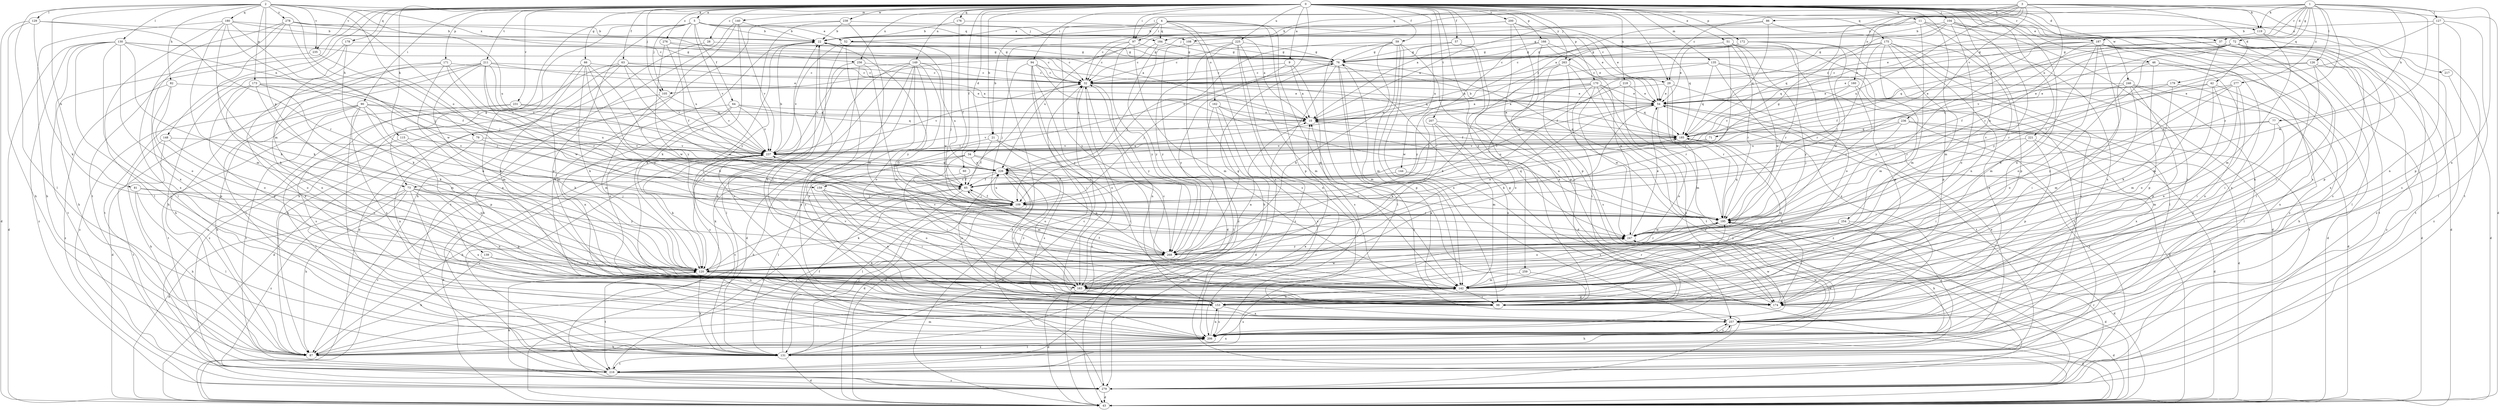 strict digraph  {
0;
1;
2;
3;
4;
5;
9;
10;
11;
21;
22;
28;
29;
32;
34;
37;
42;
43;
46;
51;
52;
54;
57;
59;
60;
63;
64;
65;
66;
71;
72;
73;
76;
77;
79;
81;
82;
86;
87;
90;
94;
97;
98;
104;
105;
108;
109;
115;
119;
120;
126;
127;
129;
130;
131;
135;
139;
140;
142;
144;
148;
149;
153;
159;
160;
162;
163;
166;
170;
171;
172;
173;
174;
175;
176;
178;
179;
180;
184;
185;
187;
195;
200;
206;
207;
211;
216;
217;
218;
221;
225;
226;
231;
235;
236;
237;
238;
246;
247;
254;
256;
257;
259;
263;
268;
276;
277;
278;
279;
0 -> 5  [label=a];
0 -> 9  [label=a];
0 -> 10  [label=a];
0 -> 11  [label=b];
0 -> 21  [label=b];
0 -> 28  [label=c];
0 -> 29  [label=c];
0 -> 34  [label=d];
0 -> 37  [label=d];
0 -> 46  [label=e];
0 -> 51  [label=e];
0 -> 57  [label=f];
0 -> 59  [label=f];
0 -> 60  [label=f];
0 -> 63  [label=f];
0 -> 66  [label=g];
0 -> 90  [label=i];
0 -> 94  [label=i];
0 -> 97  [label=i];
0 -> 104  [label=j];
0 -> 105  [label=j];
0 -> 115  [label=k];
0 -> 135  [label=m];
0 -> 139  [label=m];
0 -> 140  [label=m];
0 -> 142  [label=m];
0 -> 144  [label=n];
0 -> 148  [label=n];
0 -> 149  [label=n];
0 -> 153  [label=n];
0 -> 159  [label=o];
0 -> 166  [label=p];
0 -> 170  [label=p];
0 -> 171  [label=p];
0 -> 172  [label=p];
0 -> 175  [label=q];
0 -> 176  [label=q];
0 -> 178  [label=q];
0 -> 187  [label=r];
0 -> 200  [label=s];
0 -> 206  [label=s];
0 -> 207  [label=t];
0 -> 211  [label=t];
0 -> 216  [label=t];
0 -> 217  [label=u];
0 -> 218  [label=u];
0 -> 221  [label=u];
0 -> 225  [label=u];
0 -> 231  [label=v];
0 -> 235  [label=v];
0 -> 238  [label=w];
0 -> 246  [label=w];
0 -> 254  [label=x];
0 -> 256  [label=x];
0 -> 259  [label=y];
0 -> 263  [label=y];
0 -> 276  [label=z];
1 -> 37  [label=d];
1 -> 71  [label=g];
1 -> 72  [label=g];
1 -> 77  [label=h];
1 -> 97  [label=i];
1 -> 119  [label=k];
1 -> 126  [label=l];
1 -> 127  [label=l];
1 -> 153  [label=n];
1 -> 179  [label=q];
1 -> 187  [label=r];
1 -> 195  [label=r];
1 -> 247  [label=w];
1 -> 263  [label=y];
1 -> 277  [label=z];
2 -> 73  [label=g];
2 -> 79  [label=h];
2 -> 81  [label=h];
2 -> 82  [label=h];
2 -> 119  [label=k];
2 -> 129  [label=l];
2 -> 130  [label=l];
2 -> 131  [label=l];
2 -> 159  [label=o];
2 -> 173  [label=p];
2 -> 180  [label=q];
2 -> 226  [label=u];
2 -> 235  [label=v];
2 -> 256  [label=x];
2 -> 278  [label=z];
3 -> 10  [label=a];
3 -> 29  [label=c];
3 -> 42  [label=d];
3 -> 43  [label=d];
3 -> 73  [label=g];
3 -> 86  [label=h];
3 -> 105  [label=j];
3 -> 119  [label=k];
3 -> 160  [label=o];
3 -> 184  [label=q];
3 -> 195  [label=r];
3 -> 216  [label=t];
3 -> 226  [label=u];
3 -> 236  [label=v];
4 -> 21  [label=b];
4 -> 29  [label=c];
4 -> 32  [label=c];
4 -> 52  [label=e];
4 -> 97  [label=i];
4 -> 142  [label=m];
4 -> 162  [label=o];
4 -> 174  [label=p];
4 -> 184  [label=q];
4 -> 206  [label=s];
4 -> 268  [label=y];
5 -> 22  [label=b];
5 -> 52  [label=e];
5 -> 64  [label=f];
5 -> 73  [label=g];
5 -> 87  [label=h];
5 -> 105  [label=j];
5 -> 108  [label=j];
5 -> 174  [label=p];
5 -> 184  [label=q];
5 -> 226  [label=u];
5 -> 237  [label=v];
9 -> 10  [label=a];
9 -> 32  [label=c];
9 -> 206  [label=s];
9 -> 268  [label=y];
10 -> 185  [label=q];
10 -> 237  [label=v];
11 -> 108  [label=j];
11 -> 142  [label=m];
11 -> 174  [label=p];
11 -> 195  [label=r];
11 -> 257  [label=x];
11 -> 279  [label=z];
21 -> 65  [label=f];
21 -> 98  [label=i];
21 -> 206  [label=s];
21 -> 237  [label=v];
22 -> 76  [label=g];
22 -> 98  [label=i];
22 -> 120  [label=k];
22 -> 247  [label=w];
22 -> 268  [label=y];
28 -> 43  [label=d];
28 -> 76  [label=g];
29 -> 10  [label=a];
29 -> 54  [label=e];
29 -> 142  [label=m];
29 -> 195  [label=r];
29 -> 216  [label=t];
32 -> 54  [label=e];
32 -> 153  [label=n];
32 -> 163  [label=o];
32 -> 237  [label=v];
32 -> 268  [label=y];
34 -> 43  [label=d];
34 -> 87  [label=h];
34 -> 98  [label=i];
34 -> 131  [label=l];
34 -> 163  [label=o];
34 -> 226  [label=u];
37 -> 43  [label=d];
37 -> 76  [label=g];
37 -> 109  [label=j];
37 -> 142  [label=m];
37 -> 174  [label=p];
37 -> 185  [label=q];
37 -> 216  [label=t];
37 -> 257  [label=x];
42 -> 54  [label=e];
42 -> 87  [label=h];
42 -> 142  [label=m];
42 -> 153  [label=n];
42 -> 195  [label=r];
43 -> 32  [label=c];
43 -> 237  [label=v];
46 -> 32  [label=c];
46 -> 43  [label=d];
46 -> 98  [label=i];
46 -> 174  [label=p];
46 -> 257  [label=x];
51 -> 32  [label=c];
51 -> 76  [label=g];
51 -> 109  [label=j];
51 -> 163  [label=o];
51 -> 174  [label=p];
51 -> 195  [label=r];
51 -> 247  [label=w];
51 -> 268  [label=y];
52 -> 76  [label=g];
52 -> 98  [label=i];
52 -> 109  [label=j];
52 -> 206  [label=s];
52 -> 237  [label=v];
54 -> 10  [label=a];
54 -> 43  [label=d];
54 -> 65  [label=f];
54 -> 120  [label=k];
54 -> 163  [label=o];
54 -> 279  [label=z];
57 -> 32  [label=c];
57 -> 76  [label=g];
57 -> 98  [label=i];
57 -> 174  [label=p];
59 -> 43  [label=d];
59 -> 76  [label=g];
59 -> 98  [label=i];
59 -> 109  [label=j];
59 -> 120  [label=k];
59 -> 131  [label=l];
59 -> 142  [label=m];
59 -> 257  [label=x];
60 -> 65  [label=f];
60 -> 142  [label=m];
63 -> 10  [label=a];
63 -> 32  [label=c];
63 -> 87  [label=h];
63 -> 142  [label=m];
63 -> 237  [label=v];
63 -> 247  [label=w];
63 -> 279  [label=z];
64 -> 10  [label=a];
64 -> 43  [label=d];
64 -> 153  [label=n];
64 -> 163  [label=o];
64 -> 185  [label=q];
64 -> 237  [label=v];
65 -> 109  [label=j];
65 -> 131  [label=l];
66 -> 32  [label=c];
66 -> 65  [label=f];
66 -> 120  [label=k];
66 -> 142  [label=m];
66 -> 153  [label=n];
66 -> 247  [label=w];
66 -> 268  [label=y];
71 -> 226  [label=u];
71 -> 237  [label=v];
72 -> 65  [label=f];
72 -> 76  [label=g];
72 -> 98  [label=i];
72 -> 153  [label=n];
72 -> 185  [label=q];
72 -> 195  [label=r];
72 -> 237  [label=v];
72 -> 279  [label=z];
73 -> 43  [label=d];
73 -> 87  [label=h];
73 -> 109  [label=j];
73 -> 153  [label=n];
73 -> 174  [label=p];
73 -> 206  [label=s];
73 -> 257  [label=x];
73 -> 279  [label=z];
76 -> 32  [label=c];
76 -> 109  [label=j];
76 -> 142  [label=m];
76 -> 163  [label=o];
76 -> 174  [label=p];
76 -> 195  [label=r];
76 -> 279  [label=z];
77 -> 142  [label=m];
77 -> 153  [label=n];
77 -> 185  [label=q];
77 -> 237  [label=v];
79 -> 153  [label=n];
79 -> 195  [label=r];
79 -> 237  [label=v];
81 -> 87  [label=h];
81 -> 109  [label=j];
81 -> 131  [label=l];
81 -> 268  [label=y];
82 -> 54  [label=e];
82 -> 163  [label=o];
82 -> 174  [label=p];
82 -> 279  [label=z];
86 -> 10  [label=a];
86 -> 22  [label=b];
86 -> 185  [label=q];
86 -> 268  [label=y];
87 -> 109  [label=j];
87 -> 142  [label=m];
87 -> 257  [label=x];
90 -> 10  [label=a];
90 -> 43  [label=d];
90 -> 87  [label=h];
90 -> 120  [label=k];
90 -> 131  [label=l];
90 -> 174  [label=p];
90 -> 216  [label=t];
90 -> 226  [label=u];
90 -> 257  [label=x];
94 -> 32  [label=c];
94 -> 98  [label=i];
94 -> 109  [label=j];
94 -> 163  [label=o];
94 -> 185  [label=q];
94 -> 247  [label=w];
94 -> 268  [label=y];
97 -> 32  [label=c];
97 -> 43  [label=d];
97 -> 76  [label=g];
97 -> 142  [label=m];
97 -> 268  [label=y];
98 -> 22  [label=b];
98 -> 32  [label=c];
98 -> 206  [label=s];
104 -> 22  [label=b];
104 -> 76  [label=g];
104 -> 131  [label=l];
104 -> 153  [label=n];
104 -> 163  [label=o];
104 -> 185  [label=q];
104 -> 257  [label=x];
104 -> 279  [label=z];
105 -> 142  [label=m];
105 -> 237  [label=v];
105 -> 279  [label=z];
108 -> 43  [label=d];
108 -> 76  [label=g];
108 -> 279  [label=z];
109 -> 65  [label=f];
109 -> 120  [label=k];
109 -> 185  [label=q];
109 -> 195  [label=r];
109 -> 226  [label=u];
115 -> 131  [label=l];
115 -> 163  [label=o];
115 -> 237  [label=v];
119 -> 54  [label=e];
119 -> 142  [label=m];
119 -> 206  [label=s];
120 -> 32  [label=c];
120 -> 76  [label=g];
120 -> 142  [label=m];
120 -> 163  [label=o];
120 -> 174  [label=p];
120 -> 216  [label=t];
126 -> 32  [label=c];
126 -> 43  [label=d];
126 -> 54  [label=e];
126 -> 98  [label=i];
126 -> 279  [label=z];
127 -> 22  [label=b];
127 -> 131  [label=l];
127 -> 153  [label=n];
127 -> 174  [label=p];
127 -> 195  [label=r];
129 -> 22  [label=b];
129 -> 43  [label=d];
129 -> 87  [label=h];
129 -> 120  [label=k];
129 -> 195  [label=r];
130 -> 32  [label=c];
130 -> 43  [label=d];
130 -> 65  [label=f];
130 -> 76  [label=g];
130 -> 120  [label=k];
130 -> 163  [label=o];
130 -> 206  [label=s];
130 -> 216  [label=t];
130 -> 257  [label=x];
130 -> 279  [label=z];
131 -> 32  [label=c];
131 -> 43  [label=d];
131 -> 54  [label=e];
131 -> 65  [label=f];
131 -> 109  [label=j];
131 -> 120  [label=k];
131 -> 206  [label=s];
131 -> 216  [label=t];
131 -> 237  [label=v];
135 -> 10  [label=a];
135 -> 32  [label=c];
135 -> 131  [label=l];
135 -> 185  [label=q];
135 -> 216  [label=t];
135 -> 257  [label=x];
139 -> 87  [label=h];
139 -> 120  [label=k];
139 -> 153  [label=n];
140 -> 22  [label=b];
140 -> 120  [label=k];
140 -> 216  [label=t];
140 -> 237  [label=v];
140 -> 257  [label=x];
142 -> 65  [label=f];
142 -> 98  [label=i];
142 -> 153  [label=n];
142 -> 195  [label=r];
142 -> 237  [label=v];
144 -> 65  [label=f];
144 -> 206  [label=s];
148 -> 87  [label=h];
148 -> 163  [label=o];
148 -> 216  [label=t];
148 -> 237  [label=v];
149 -> 32  [label=c];
149 -> 43  [label=d];
149 -> 120  [label=k];
149 -> 131  [label=l];
149 -> 163  [label=o];
149 -> 206  [label=s];
149 -> 226  [label=u];
149 -> 237  [label=v];
149 -> 257  [label=x];
149 -> 268  [label=y];
153 -> 185  [label=q];
153 -> 206  [label=s];
153 -> 226  [label=u];
153 -> 257  [label=x];
159 -> 98  [label=i];
159 -> 109  [label=j];
159 -> 153  [label=n];
159 -> 163  [label=o];
160 -> 54  [label=e];
160 -> 195  [label=r];
160 -> 216  [label=t];
160 -> 237  [label=v];
162 -> 10  [label=a];
162 -> 43  [label=d];
162 -> 131  [label=l];
162 -> 195  [label=r];
162 -> 206  [label=s];
163 -> 10  [label=a];
163 -> 43  [label=d];
163 -> 153  [label=n];
163 -> 174  [label=p];
163 -> 226  [label=u];
163 -> 247  [label=w];
166 -> 54  [label=e];
166 -> 76  [label=g];
166 -> 98  [label=i];
166 -> 247  [label=w];
166 -> 268  [label=y];
170 -> 10  [label=a];
170 -> 54  [label=e];
170 -> 98  [label=i];
170 -> 109  [label=j];
170 -> 163  [label=o];
170 -> 185  [label=q];
170 -> 195  [label=r];
170 -> 247  [label=w];
170 -> 279  [label=z];
171 -> 32  [label=c];
171 -> 65  [label=f];
171 -> 120  [label=k];
171 -> 153  [label=n];
171 -> 237  [label=v];
171 -> 257  [label=x];
172 -> 32  [label=c];
172 -> 54  [label=e];
172 -> 76  [label=g];
172 -> 195  [label=r];
172 -> 206  [label=s];
172 -> 226  [label=u];
172 -> 247  [label=w];
173 -> 54  [label=e];
173 -> 109  [label=j];
173 -> 120  [label=k];
173 -> 142  [label=m];
173 -> 163  [label=o];
173 -> 174  [label=p];
174 -> 10  [label=a];
174 -> 43  [label=d];
174 -> 76  [label=g];
174 -> 195  [label=r];
174 -> 247  [label=w];
175 -> 43  [label=d];
175 -> 65  [label=f];
175 -> 76  [label=g];
175 -> 131  [label=l];
175 -> 142  [label=m];
175 -> 174  [label=p];
175 -> 195  [label=r];
175 -> 257  [label=x];
176 -> 10  [label=a];
176 -> 22  [label=b];
176 -> 65  [label=f];
178 -> 76  [label=g];
178 -> 87  [label=h];
178 -> 120  [label=k];
178 -> 216  [label=t];
179 -> 54  [label=e];
179 -> 109  [label=j];
179 -> 120  [label=k];
179 -> 257  [label=x];
180 -> 22  [label=b];
180 -> 32  [label=c];
180 -> 87  [label=h];
180 -> 109  [label=j];
180 -> 120  [label=k];
180 -> 131  [label=l];
180 -> 142  [label=m];
180 -> 195  [label=r];
184 -> 32  [label=c];
184 -> 76  [label=g];
184 -> 268  [label=y];
185 -> 22  [label=b];
185 -> 142  [label=m];
185 -> 237  [label=v];
187 -> 54  [label=e];
187 -> 65  [label=f];
187 -> 76  [label=g];
187 -> 98  [label=i];
187 -> 131  [label=l];
187 -> 142  [label=m];
187 -> 163  [label=o];
187 -> 206  [label=s];
187 -> 216  [label=t];
187 -> 257  [label=x];
187 -> 268  [label=y];
195 -> 10  [label=a];
195 -> 87  [label=h];
195 -> 163  [label=o];
195 -> 185  [label=q];
195 -> 247  [label=w];
200 -> 22  [label=b];
200 -> 54  [label=e];
200 -> 174  [label=p];
200 -> 185  [label=q];
200 -> 226  [label=u];
200 -> 257  [label=x];
206 -> 22  [label=b];
206 -> 87  [label=h];
206 -> 131  [label=l];
206 -> 153  [label=n];
206 -> 247  [label=w];
206 -> 257  [label=x];
207 -> 120  [label=k];
207 -> 142  [label=m];
207 -> 153  [label=n];
207 -> 185  [label=q];
211 -> 32  [label=c];
211 -> 54  [label=e];
211 -> 87  [label=h];
211 -> 120  [label=k];
211 -> 131  [label=l];
211 -> 195  [label=r];
211 -> 237  [label=v];
211 -> 247  [label=w];
211 -> 279  [label=z];
216 -> 10  [label=a];
216 -> 22  [label=b];
216 -> 65  [label=f];
216 -> 279  [label=z];
217 -> 43  [label=d];
218 -> 54  [label=e];
218 -> 65  [label=f];
218 -> 206  [label=s];
221 -> 43  [label=d];
221 -> 98  [label=i];
221 -> 174  [label=p];
221 -> 237  [label=v];
225 -> 76  [label=g];
225 -> 87  [label=h];
225 -> 109  [label=j];
225 -> 142  [label=m];
225 -> 257  [label=x];
225 -> 268  [label=y];
225 -> 279  [label=z];
226 -> 43  [label=d];
226 -> 65  [label=f];
226 -> 98  [label=i];
226 -> 120  [label=k];
226 -> 195  [label=r];
231 -> 10  [label=a];
231 -> 206  [label=s];
231 -> 216  [label=t];
231 -> 237  [label=v];
235 -> 87  [label=h];
235 -> 109  [label=j];
236 -> 43  [label=d];
236 -> 109  [label=j];
236 -> 185  [label=q];
236 -> 226  [label=u];
236 -> 257  [label=x];
237 -> 22  [label=b];
237 -> 43  [label=d];
237 -> 87  [label=h];
237 -> 120  [label=k];
237 -> 185  [label=q];
237 -> 216  [label=t];
237 -> 226  [label=u];
238 -> 22  [label=b];
238 -> 54  [label=e];
238 -> 87  [label=h];
238 -> 142  [label=m];
238 -> 268  [label=y];
246 -> 43  [label=d];
246 -> 54  [label=e];
246 -> 131  [label=l];
246 -> 142  [label=m];
246 -> 163  [label=o];
246 -> 174  [label=p];
246 -> 185  [label=q];
247 -> 43  [label=d];
247 -> 54  [label=e];
247 -> 268  [label=y];
254 -> 43  [label=d];
254 -> 120  [label=k];
254 -> 206  [label=s];
254 -> 247  [label=w];
254 -> 268  [label=y];
256 -> 32  [label=c];
256 -> 142  [label=m];
256 -> 206  [label=s];
256 -> 279  [label=z];
257 -> 43  [label=d];
257 -> 87  [label=h];
257 -> 206  [label=s];
257 -> 247  [label=w];
259 -> 98  [label=i];
259 -> 142  [label=m];
263 -> 32  [label=c];
263 -> 120  [label=k];
263 -> 195  [label=r];
263 -> 206  [label=s];
263 -> 216  [label=t];
263 -> 279  [label=z];
268 -> 54  [label=e];
268 -> 120  [label=k];
268 -> 195  [label=r];
268 -> 226  [label=u];
268 -> 237  [label=v];
276 -> 32  [label=c];
276 -> 65  [label=f];
276 -> 76  [label=g];
276 -> 268  [label=y];
277 -> 54  [label=e];
277 -> 98  [label=i];
277 -> 163  [label=o];
277 -> 247  [label=w];
277 -> 268  [label=y];
278 -> 10  [label=a];
278 -> 22  [label=b];
278 -> 65  [label=f];
278 -> 120  [label=k];
278 -> 131  [label=l];
278 -> 247  [label=w];
278 -> 257  [label=x];
279 -> 32  [label=c];
279 -> 43  [label=d];
279 -> 120  [label=k];
279 -> 195  [label=r];
}
